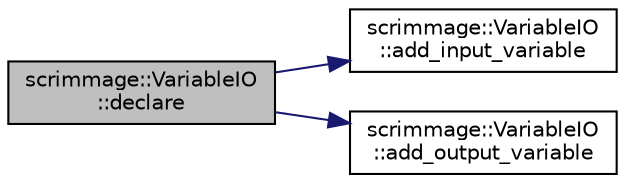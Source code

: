 digraph "scrimmage::VariableIO::declare"
{
 // LATEX_PDF_SIZE
  edge [fontname="Helvetica",fontsize="10",labelfontname="Helvetica",labelfontsize="10"];
  node [fontname="Helvetica",fontsize="10",shape=record];
  rankdir="LR";
  Node1 [label="scrimmage::VariableIO\l::declare",height=0.2,width=0.4,color="black", fillcolor="grey75", style="filled", fontcolor="black",tooltip=" "];
  Node1 -> Node2 [color="midnightblue",fontsize="10",style="solid",fontname="Helvetica"];
  Node2 [label="scrimmage::VariableIO\l::add_input_variable",height=0.2,width=0.4,color="black", fillcolor="white", style="filled",URL="$classscrimmage_1_1VariableIO.html#a3bdaba914cd30bde518e6e5705e01b43",tooltip=" "];
  Node1 -> Node3 [color="midnightblue",fontsize="10",style="solid",fontname="Helvetica"];
  Node3 [label="scrimmage::VariableIO\l::add_output_variable",height=0.2,width=0.4,color="black", fillcolor="white", style="filled",URL="$classscrimmage_1_1VariableIO.html#acf8d7fbbdc9fcab273cbb1ed4d0b3981",tooltip=" "];
}
